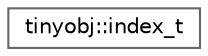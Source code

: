 digraph "Graphical Class Hierarchy"
{
 // LATEX_PDF_SIZE
  bgcolor="transparent";
  edge [fontname=Helvetica,fontsize=10,labelfontname=Helvetica,labelfontsize=10];
  node [fontname=Helvetica,fontsize=10,shape=box,height=0.2,width=0.4];
  rankdir="LR";
  Node0 [id="Node000000",label="tinyobj::index_t",height=0.2,width=0.4,color="grey40", fillcolor="white", style="filled",URL="$structtinyobj_1_1index__t.html",tooltip=" "];
}
